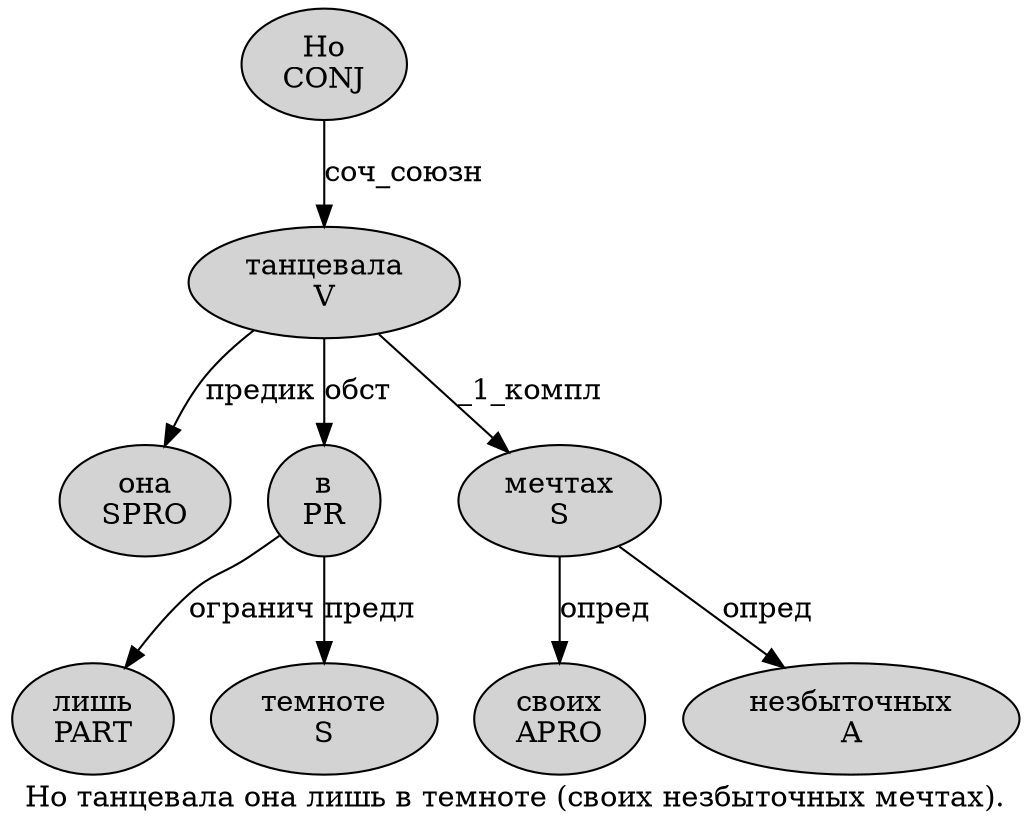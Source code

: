 digraph SENTENCE_871 {
	graph [label="Но танцевала она лишь в темноте (своих незбыточных мечтах)."]
	node [style=filled]
		0 [label="Но
CONJ" color="" fillcolor=lightgray penwidth=1 shape=ellipse]
		1 [label="танцевала
V" color="" fillcolor=lightgray penwidth=1 shape=ellipse]
		2 [label="она
SPRO" color="" fillcolor=lightgray penwidth=1 shape=ellipse]
		3 [label="лишь
PART" color="" fillcolor=lightgray penwidth=1 shape=ellipse]
		4 [label="в
PR" color="" fillcolor=lightgray penwidth=1 shape=ellipse]
		5 [label="темноте
S" color="" fillcolor=lightgray penwidth=1 shape=ellipse]
		7 [label="своих
APRO" color="" fillcolor=lightgray penwidth=1 shape=ellipse]
		8 [label="незбыточных
A" color="" fillcolor=lightgray penwidth=1 shape=ellipse]
		9 [label="мечтах
S" color="" fillcolor=lightgray penwidth=1 shape=ellipse]
			9 -> 7 [label="опред"]
			9 -> 8 [label="опред"]
			0 -> 1 [label="соч_союзн"]
			4 -> 3 [label="огранич"]
			4 -> 5 [label="предл"]
			1 -> 2 [label="предик"]
			1 -> 4 [label="обст"]
			1 -> 9 [label="_1_компл"]
}